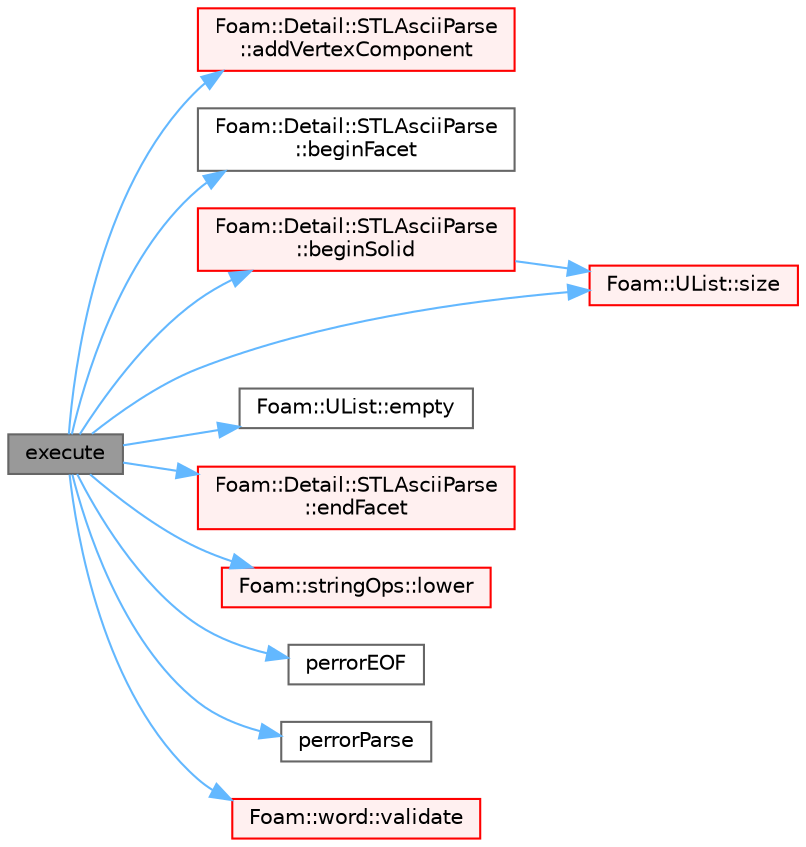 digraph "execute"
{
 // LATEX_PDF_SIZE
  bgcolor="transparent";
  edge [fontname=Helvetica,fontsize=10,labelfontname=Helvetica,labelfontsize=10];
  node [fontname=Helvetica,fontsize=10,shape=box,height=0.2,width=0.4];
  rankdir="LR";
  Node1 [id="Node000001",label="execute",height=0.2,width=0.4,color="gray40", fillcolor="grey60", style="filled", fontcolor="black",tooltip=" "];
  Node1 -> Node2 [id="edge1_Node000001_Node000002",color="steelblue1",style="solid",tooltip=" "];
  Node2 [id="Node000002",label="Foam::Detail::STLAsciiParse\l::addVertexComponent",height=0.2,width=0.4,color="red", fillcolor="#FFF0F0", style="filled",URL="$classFoam_1_1Detail_1_1STLAsciiParse.html#a702fcd66c3b6e657e8474d69cc9b12d1",tooltip=" "];
  Node1 -> Node7 [id="edge2_Node000001_Node000007",color="steelblue1",style="solid",tooltip=" "];
  Node7 [id="Node000007",label="Foam::Detail::STLAsciiParse\l::beginFacet",height=0.2,width=0.4,color="grey40", fillcolor="white", style="filled",URL="$classFoam_1_1Detail_1_1STLAsciiParse.html#a29ccb927a683afec8253f48592f6228d",tooltip=" "];
  Node1 -> Node8 [id="edge3_Node000001_Node000008",color="steelblue1",style="solid",tooltip=" "];
  Node8 [id="Node000008",label="Foam::Detail::STLAsciiParse\l::beginSolid",height=0.2,width=0.4,color="red", fillcolor="#FFF0F0", style="filled",URL="$classFoam_1_1Detail_1_1STLAsciiParse.html#a5c0f63d63a16845fd46b2c565353dede",tooltip=" "];
  Node8 -> Node18 [id="edge4_Node000008_Node000018",color="steelblue1",style="solid",tooltip=" "];
  Node18 [id="Node000018",label="Foam::UList::size",height=0.2,width=0.4,color="red", fillcolor="#FFF0F0", style="filled",URL="$classFoam_1_1UList.html#ac1fc1d9dab324bb1b8452c7aa4813026",tooltip=" "];
  Node1 -> Node20 [id="edge5_Node000001_Node000020",color="steelblue1",style="solid",tooltip=" "];
  Node20 [id="Node000020",label="Foam::UList::empty",height=0.2,width=0.4,color="grey40", fillcolor="white", style="filled",URL="$classFoam_1_1UList.html#a3f6fc5de06a318920d84f3c3742db07f",tooltip=" "];
  Node1 -> Node21 [id="edge6_Node000001_Node000021",color="steelblue1",style="solid",tooltip=" "];
  Node21 [id="Node000021",label="Foam::Detail::STLAsciiParse\l::endFacet",height=0.2,width=0.4,color="red", fillcolor="#FFF0F0", style="filled",URL="$classFoam_1_1Detail_1_1STLAsciiParse.html#a88caaa3555ea452d5bee0c0bcf958d61",tooltip=" "];
  Node1 -> Node23 [id="edge7_Node000001_Node000023",color="steelblue1",style="solid",tooltip=" "];
  Node23 [id="Node000023",label="Foam::stringOps::lower",height=0.2,width=0.4,color="red", fillcolor="#FFF0F0", style="filled",URL="$namespaceFoam_1_1stringOps.html#a2eec5a1c47996a50e6b0170bd1398491",tooltip=" "];
  Node1 -> Node25 [id="edge8_Node000001_Node000025",color="steelblue1",style="solid",tooltip=" "];
  Node25 [id="Node000025",label="perrorEOF",height=0.2,width=0.4,color="grey40", fillcolor="white", style="filled",URL="$STLAsciiParseManual_8C.html#aaa4244502330afced9399d035ebc16a6",tooltip=" "];
  Node1 -> Node26 [id="edge9_Node000001_Node000026",color="steelblue1",style="solid",tooltip=" "];
  Node26 [id="Node000026",label="perrorParse",height=0.2,width=0.4,color="grey40", fillcolor="white", style="filled",URL="$STLAsciiParseManual_8C.html#a598a42b20b58702de23d97da09343d1e",tooltip=" "];
  Node1 -> Node18 [id="edge10_Node000001_Node000018",color="steelblue1",style="solid",tooltip=" "];
  Node1 -> Node27 [id="edge11_Node000001_Node000027",color="steelblue1",style="solid",tooltip=" "];
  Node27 [id="Node000027",label="Foam::word::validate",height=0.2,width=0.4,color="red", fillcolor="#FFF0F0", style="filled",URL="$classFoam_1_1word.html#a1f57dcfc5cc0abd9bf53fd29f641dbe6",tooltip=" "];
}
